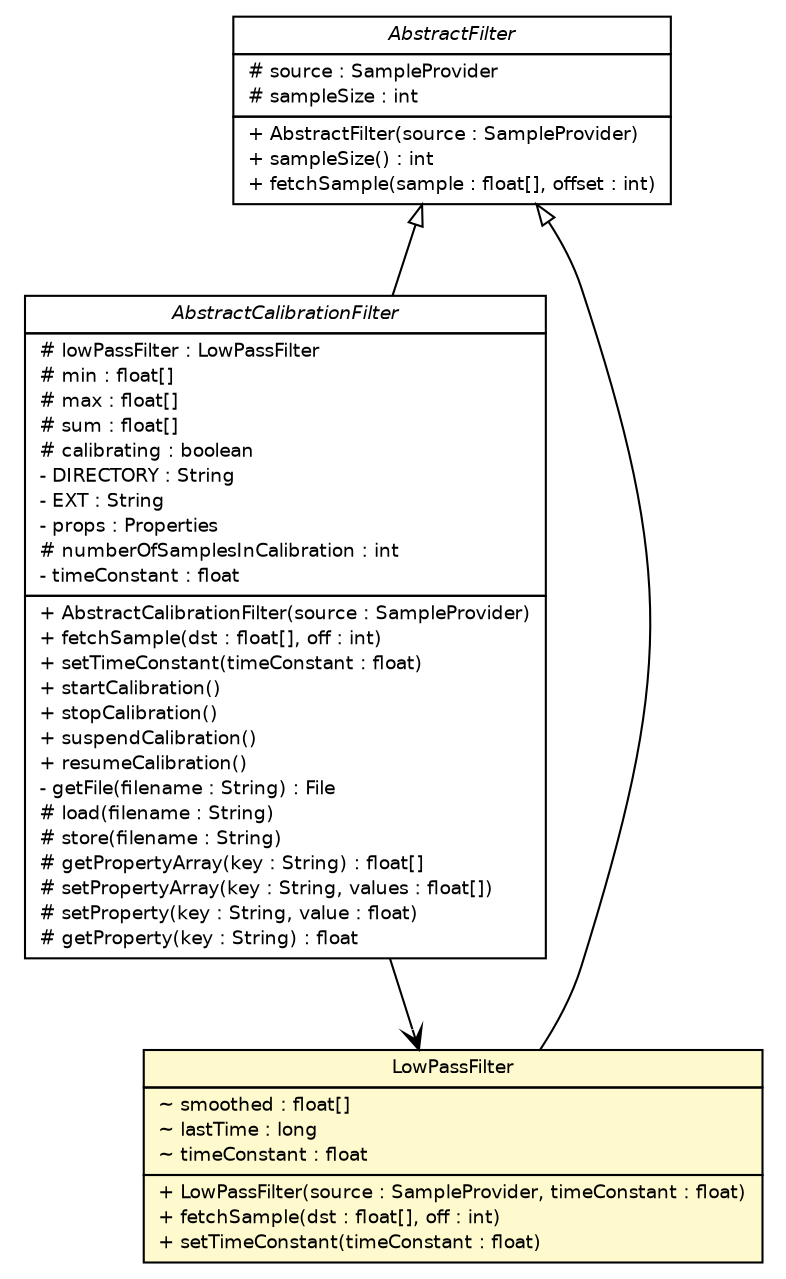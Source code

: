 #!/usr/local/bin/dot
#
# Class diagram 
# Generated by UMLGraph version R5_6-24-gf6e263 (http://www.umlgraph.org/)
#

digraph G {
	edge [fontname="Helvetica",fontsize=10,labelfontname="Helvetica",labelfontsize=10];
	node [fontname="Helvetica",fontsize=10,shape=plaintext];
	nodesep=0.25;
	ranksep=0.5;
	// lejos.robotics.filter.AbstractCalibrationFilter
	c5227 [label=<<table title="lejos.robotics.filter.AbstractCalibrationFilter" border="0" cellborder="1" cellspacing="0" cellpadding="2" port="p" href="./AbstractCalibrationFilter.html">
		<tr><td><table border="0" cellspacing="0" cellpadding="1">
<tr><td align="center" balign="center"><font face="Helvetica-Oblique"> AbstractCalibrationFilter </font></td></tr>
		</table></td></tr>
		<tr><td><table border="0" cellspacing="0" cellpadding="1">
<tr><td align="left" balign="left"> # lowPassFilter : LowPassFilter </td></tr>
<tr><td align="left" balign="left"> # min : float[] </td></tr>
<tr><td align="left" balign="left"> # max : float[] </td></tr>
<tr><td align="left" balign="left"> # sum : float[] </td></tr>
<tr><td align="left" balign="left"> # calibrating : boolean </td></tr>
<tr><td align="left" balign="left"> - DIRECTORY : String </td></tr>
<tr><td align="left" balign="left"> - EXT : String </td></tr>
<tr><td align="left" balign="left"> - props : Properties </td></tr>
<tr><td align="left" balign="left"> # numberOfSamplesInCalibration : int </td></tr>
<tr><td align="left" balign="left"> - timeConstant : float </td></tr>
		</table></td></tr>
		<tr><td><table border="0" cellspacing="0" cellpadding="1">
<tr><td align="left" balign="left"> + AbstractCalibrationFilter(source : SampleProvider) </td></tr>
<tr><td align="left" balign="left"> + fetchSample(dst : float[], off : int) </td></tr>
<tr><td align="left" balign="left"> + setTimeConstant(timeConstant : float) </td></tr>
<tr><td align="left" balign="left"> + startCalibration() </td></tr>
<tr><td align="left" balign="left"> + stopCalibration() </td></tr>
<tr><td align="left" balign="left"> + suspendCalibration() </td></tr>
<tr><td align="left" balign="left"> + resumeCalibration() </td></tr>
<tr><td align="left" balign="left"> - getFile(filename : String) : File </td></tr>
<tr><td align="left" balign="left"> # load(filename : String) </td></tr>
<tr><td align="left" balign="left"> # store(filename : String) </td></tr>
<tr><td align="left" balign="left"> # getPropertyArray(key : String) : float[] </td></tr>
<tr><td align="left" balign="left"> # setPropertyArray(key : String, values : float[]) </td></tr>
<tr><td align="left" balign="left"> # setProperty(key : String, value : float) </td></tr>
<tr><td align="left" balign="left"> # getProperty(key : String) : float </td></tr>
		</table></td></tr>
		</table>>, URL="./AbstractCalibrationFilter.html", fontname="Helvetica", fontcolor="black", fontsize=9.0];
	// lejos.robotics.filter.AbstractFilter
	c5229 [label=<<table title="lejos.robotics.filter.AbstractFilter" border="0" cellborder="1" cellspacing="0" cellpadding="2" port="p" href="./AbstractFilter.html">
		<tr><td><table border="0" cellspacing="0" cellpadding="1">
<tr><td align="center" balign="center"><font face="Helvetica-Oblique"> AbstractFilter </font></td></tr>
		</table></td></tr>
		<tr><td><table border="0" cellspacing="0" cellpadding="1">
<tr><td align="left" balign="left"> # source : SampleProvider </td></tr>
<tr><td align="left" balign="left"> # sampleSize : int </td></tr>
		</table></td></tr>
		<tr><td><table border="0" cellspacing="0" cellpadding="1">
<tr><td align="left" balign="left"> + AbstractFilter(source : SampleProvider) </td></tr>
<tr><td align="left" balign="left"> + sampleSize() : int </td></tr>
<tr><td align="left" balign="left"> + fetchSample(sample : float[], offset : int) </td></tr>
		</table></td></tr>
		</table>>, URL="./AbstractFilter.html", fontname="Helvetica", fontcolor="black", fontsize=9.0];
	// lejos.robotics.filter.LowPassFilter
	c5234 [label=<<table title="lejos.robotics.filter.LowPassFilter" border="0" cellborder="1" cellspacing="0" cellpadding="2" port="p" bgcolor="lemonChiffon" href="./LowPassFilter.html">
		<tr><td><table border="0" cellspacing="0" cellpadding="1">
<tr><td align="center" balign="center"> LowPassFilter </td></tr>
		</table></td></tr>
		<tr><td><table border="0" cellspacing="0" cellpadding="1">
<tr><td align="left" balign="left"> ~ smoothed : float[] </td></tr>
<tr><td align="left" balign="left"> ~ lastTime : long </td></tr>
<tr><td align="left" balign="left"> ~ timeConstant : float </td></tr>
		</table></td></tr>
		<tr><td><table border="0" cellspacing="0" cellpadding="1">
<tr><td align="left" balign="left"> + LowPassFilter(source : SampleProvider, timeConstant : float) </td></tr>
<tr><td align="left" balign="left"> + fetchSample(dst : float[], off : int) </td></tr>
<tr><td align="left" balign="left"> + setTimeConstant(timeConstant : float) </td></tr>
		</table></td></tr>
		</table>>, URL="./LowPassFilter.html", fontname="Helvetica", fontcolor="black", fontsize=9.0];
	//lejos.robotics.filter.AbstractCalibrationFilter extends lejos.robotics.filter.AbstractFilter
	c5229:p -> c5227:p [dir=back,arrowtail=empty];
	//lejos.robotics.filter.LowPassFilter extends lejos.robotics.filter.AbstractFilter
	c5229:p -> c5234:p [dir=back,arrowtail=empty];
	// lejos.robotics.filter.AbstractCalibrationFilter NAVASSOC lejos.robotics.filter.LowPassFilter
	c5227:p -> c5234:p [taillabel="", label="", headlabel="", fontname="Helvetica", fontcolor="black", fontsize=10.0, color="black", arrowhead=open];
}

